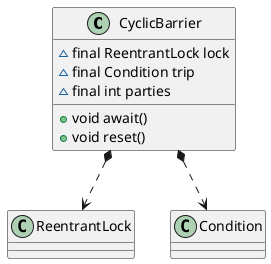 @startuml



CyclicBarrier *..> ReentrantLock

CyclicBarrier *..> Condition

class CyclicBarrier {
    ~final ReentrantLock lock
    ~final Condition trip
    ~final int parties
    +void await()
    +void reset()
}


@enduml